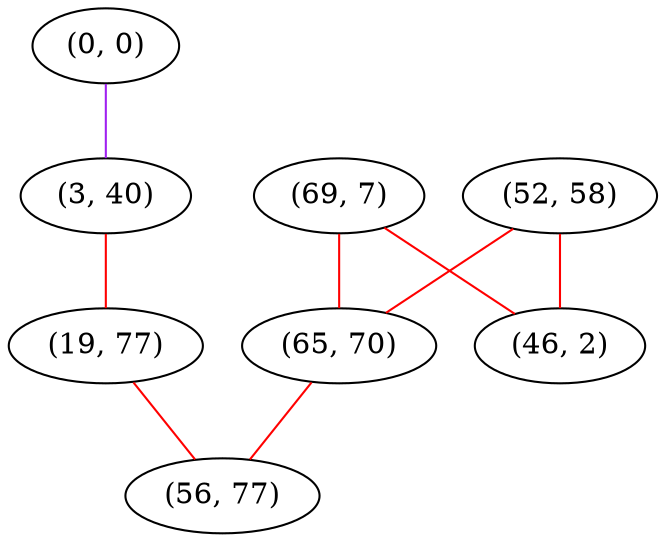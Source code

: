 graph "" {
"(52, 58)";
"(0, 0)";
"(69, 7)";
"(3, 40)";
"(65, 70)";
"(19, 77)";
"(56, 77)";
"(46, 2)";
"(52, 58)" -- "(46, 2)"  [color=red, key=0, weight=1];
"(52, 58)" -- "(65, 70)"  [color=red, key=0, weight=1];
"(0, 0)" -- "(3, 40)"  [color=purple, key=0, weight=4];
"(69, 7)" -- "(46, 2)"  [color=red, key=0, weight=1];
"(69, 7)" -- "(65, 70)"  [color=red, key=0, weight=1];
"(3, 40)" -- "(19, 77)"  [color=red, key=0, weight=1];
"(65, 70)" -- "(56, 77)"  [color=red, key=0, weight=1];
"(19, 77)" -- "(56, 77)"  [color=red, key=0, weight=1];
}
